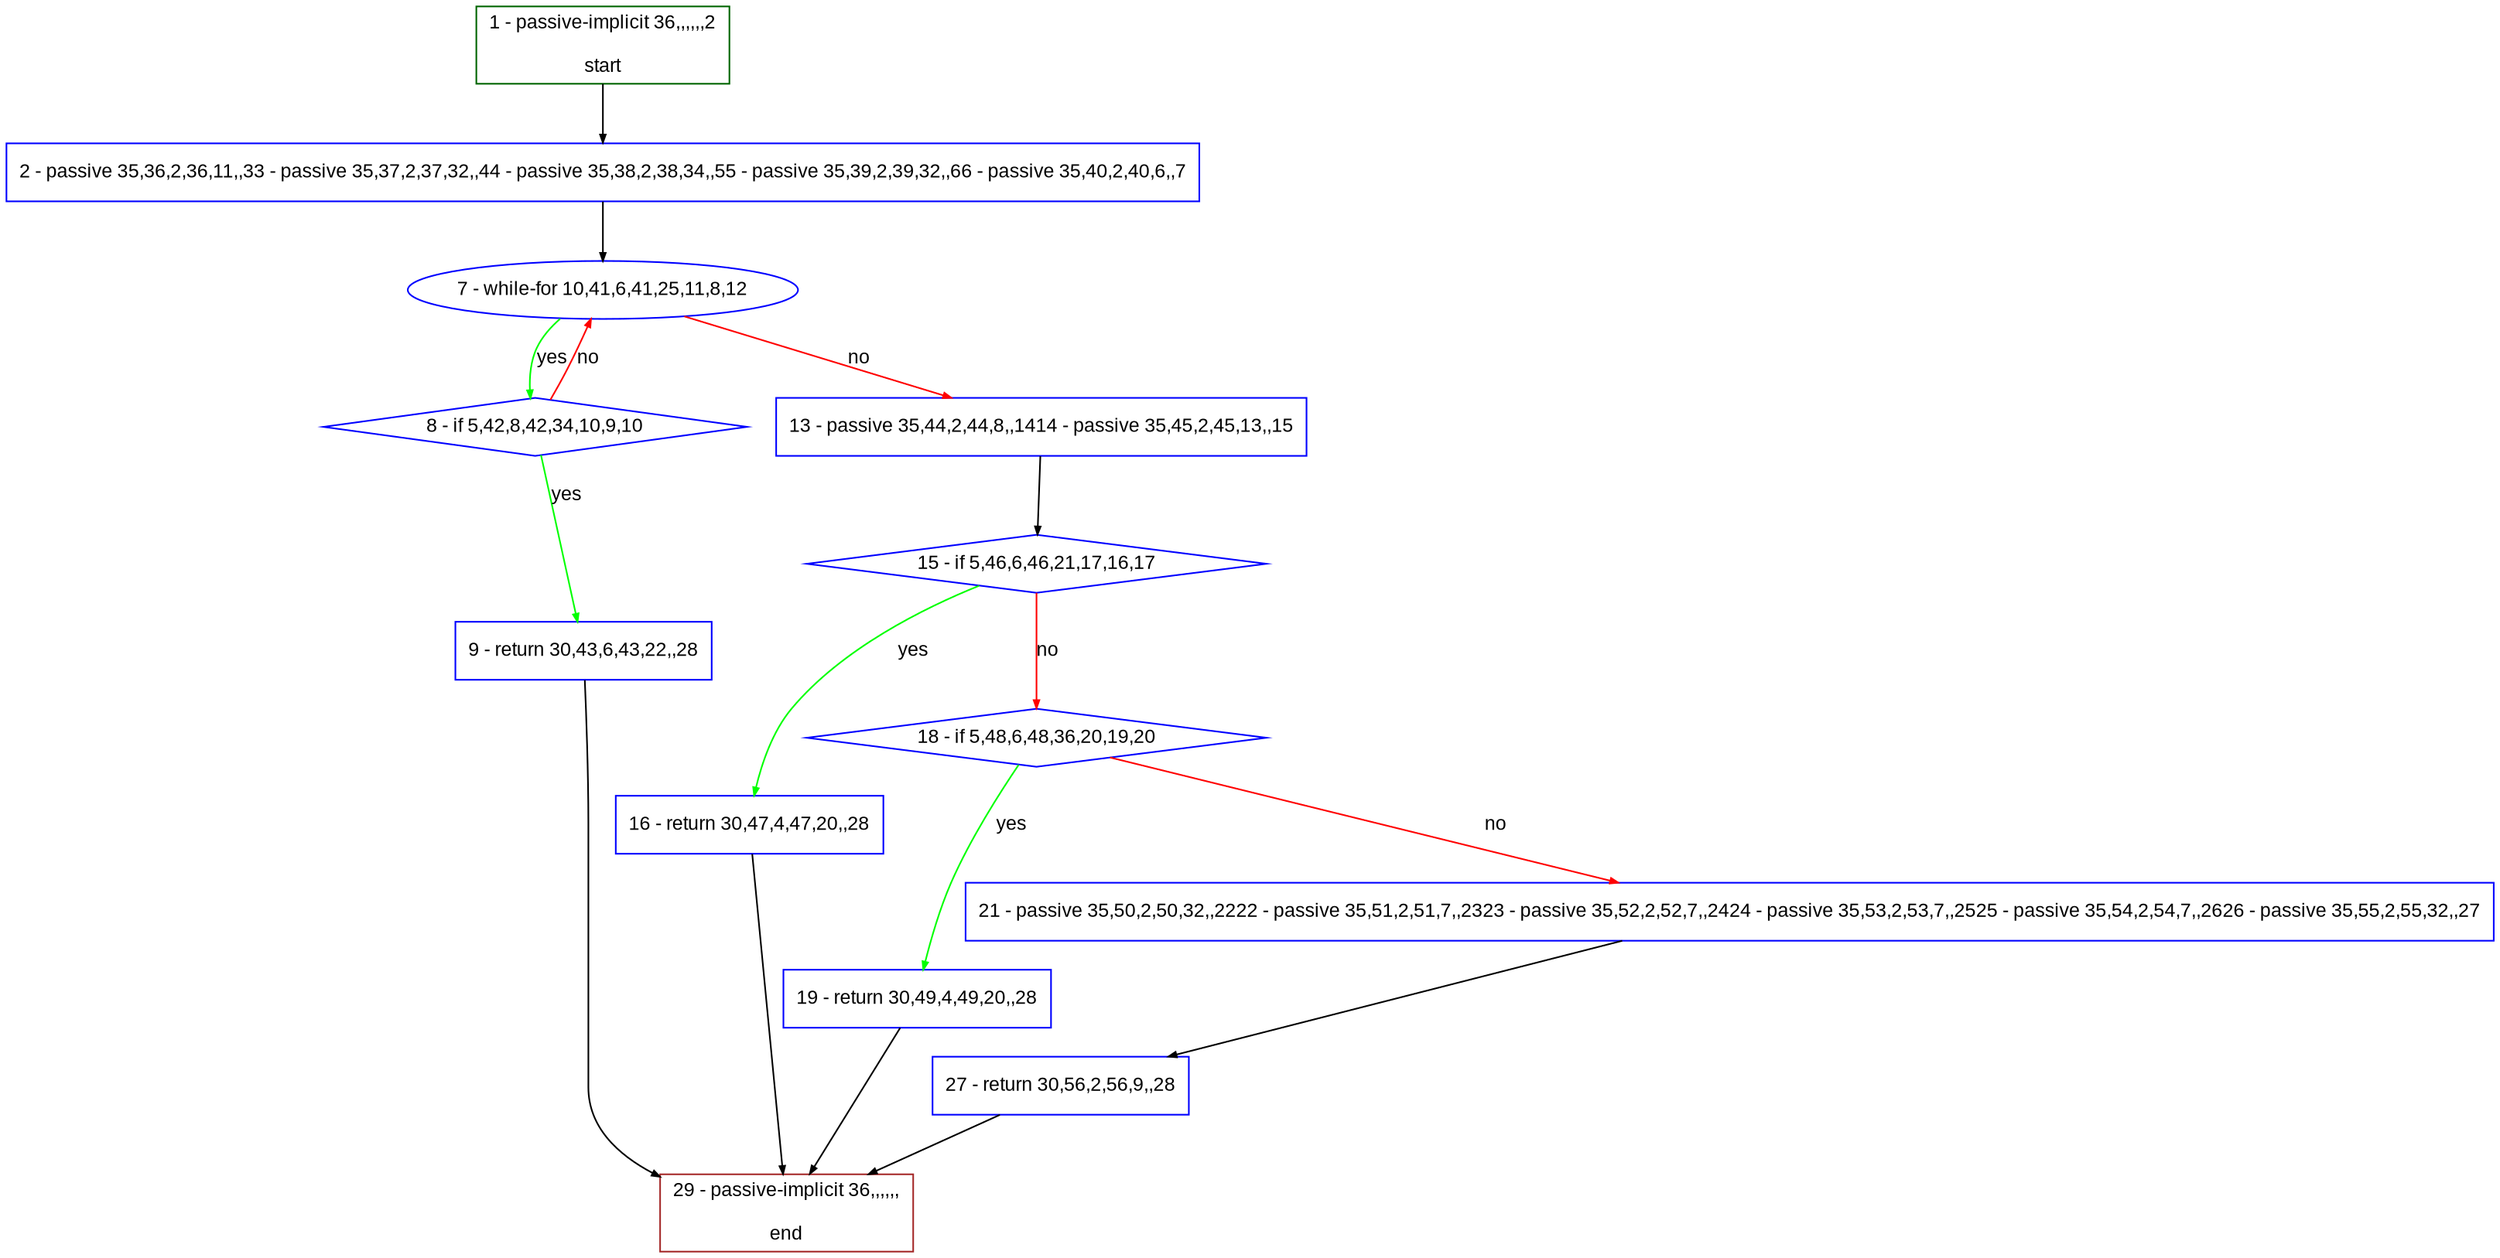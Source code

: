 digraph "" {
  graph [bgcolor="white", fillcolor="#FFFFCC", pack="true", packmode="clust", fontname="Arial", label="", fontsize="12", compound="true", style="rounded,filled"];
  node [node_initialized="no", fillcolor="white", fontname="Arial", label="", color="grey", fontsize="12", fixedsize="false", compound="true", shape="rectangle", style="filled"];
  edge [arrowtail="none", lhead="", fontcolor="black", fontname="Arial", label="", color="black", fontsize="12", arrowhead="normal", arrowsize="0.5", compound="true", ltail="", dir="forward"];
  __N1 [fillcolor="#ffffff", label="2 - passive 35,36,2,36,11,,33 - passive 35,37,2,37,32,,44 - passive 35,38,2,38,34,,55 - passive 35,39,2,39,32,,66 - passive 35,40,2,40,6,,7", color="#0000ff", shape="box", style="filled"];
  __N2 [fillcolor="#ffffff", label="1 - passive-implicit 36,,,,,,2\n\nstart", color="#006400", shape="box", style="filled"];
  __N3 [fillcolor="#ffffff", label="7 - while-for 10,41,6,41,25,11,8,12", color="#0000ff", shape="oval", style="filled"];
  __N4 [fillcolor="#ffffff", label="8 - if 5,42,8,42,34,10,9,10", color="#0000ff", shape="diamond", style="filled"];
  __N5 [fillcolor="#ffffff", label="13 - passive 35,44,2,44,8,,1414 - passive 35,45,2,45,13,,15", color="#0000ff", shape="box", style="filled"];
  __N6 [fillcolor="#ffffff", label="9 - return 30,43,6,43,22,,28", color="#0000ff", shape="box", style="filled"];
  __N7 [fillcolor="#ffffff", label="29 - passive-implicit 36,,,,,,\n\nend", color="#a52a2a", shape="box", style="filled"];
  __N8 [fillcolor="#ffffff", label="15 - if 5,46,6,46,21,17,16,17", color="#0000ff", shape="diamond", style="filled"];
  __N9 [fillcolor="#ffffff", label="16 - return 30,47,4,47,20,,28", color="#0000ff", shape="box", style="filled"];
  __N10 [fillcolor="#ffffff", label="18 - if 5,48,6,48,36,20,19,20", color="#0000ff", shape="diamond", style="filled"];
  __N11 [fillcolor="#ffffff", label="19 - return 30,49,4,49,20,,28", color="#0000ff", shape="box", style="filled"];
  __N12 [fillcolor="#ffffff", label="21 - passive 35,50,2,50,32,,2222 - passive 35,51,2,51,7,,2323 - passive 35,52,2,52,7,,2424 - passive 35,53,2,53,7,,2525 - passive 35,54,2,54,7,,2626 - passive 35,55,2,55,32,,27", color="#0000ff", shape="box", style="filled"];
  __N13 [fillcolor="#ffffff", label="27 - return 30,56,2,56,9,,28", color="#0000ff", shape="box", style="filled"];
  __N2 -> __N1 [arrowtail="none", color="#000000", label="", arrowhead="normal", dir="forward"];
  __N1 -> __N3 [arrowtail="none", color="#000000", label="", arrowhead="normal", dir="forward"];
  __N3 -> __N4 [arrowtail="none", color="#00ff00", label="yes", arrowhead="normal", dir="forward"];
  __N4 -> __N3 [arrowtail="none", color="#ff0000", label="no", arrowhead="normal", dir="forward"];
  __N3 -> __N5 [arrowtail="none", color="#ff0000", label="no", arrowhead="normal", dir="forward"];
  __N4 -> __N6 [arrowtail="none", color="#00ff00", label="yes", arrowhead="normal", dir="forward"];
  __N6 -> __N7 [arrowtail="none", color="#000000", label="", arrowhead="normal", dir="forward"];
  __N5 -> __N8 [arrowtail="none", color="#000000", label="", arrowhead="normal", dir="forward"];
  __N8 -> __N9 [arrowtail="none", color="#00ff00", label="yes", arrowhead="normal", dir="forward"];
  __N8 -> __N10 [arrowtail="none", color="#ff0000", label="no", arrowhead="normal", dir="forward"];
  __N9 -> __N7 [arrowtail="none", color="#000000", label="", arrowhead="normal", dir="forward"];
  __N10 -> __N11 [arrowtail="none", color="#00ff00", label="yes", arrowhead="normal", dir="forward"];
  __N10 -> __N12 [arrowtail="none", color="#ff0000", label="no", arrowhead="normal", dir="forward"];
  __N11 -> __N7 [arrowtail="none", color="#000000", label="", arrowhead="normal", dir="forward"];
  __N12 -> __N13 [arrowtail="none", color="#000000", label="", arrowhead="normal", dir="forward"];
  __N13 -> __N7 [arrowtail="none", color="#000000", label="", arrowhead="normal", dir="forward"];
}

